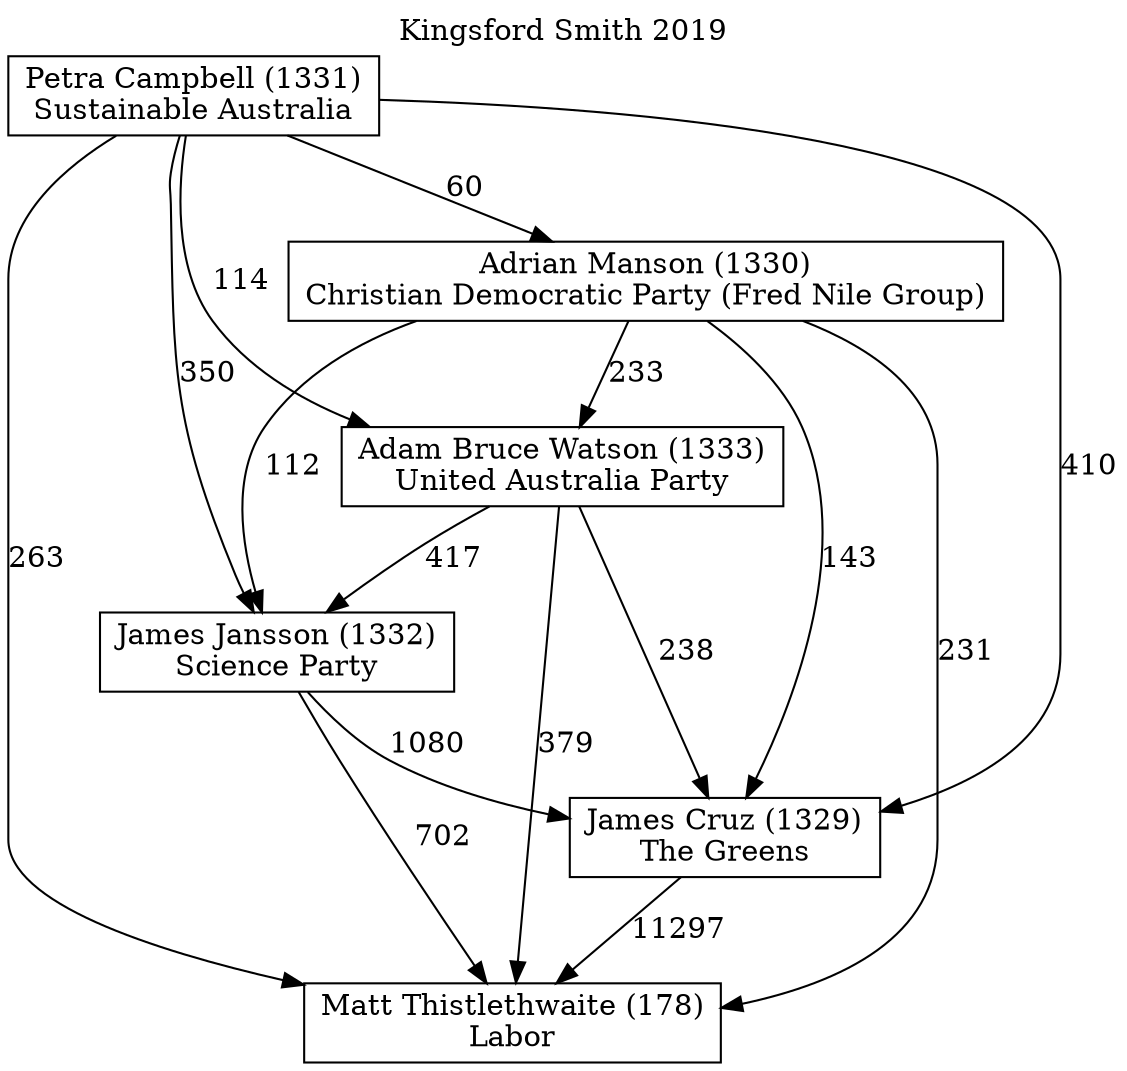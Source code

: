 // House preference flow
digraph "Matt Thistlethwaite (178)_Kingsford Smith_2019" {
	graph [label="Kingsford Smith 2019" labelloc=t mclimit=10]
	node [shape=box]
	"Matt Thistlethwaite (178)" [label="Matt Thistlethwaite (178)
Labor"]
	"James Cruz (1329)" [label="James Cruz (1329)
The Greens"]
	"James Jansson (1332)" [label="James Jansson (1332)
Science Party"]
	"Adam Bruce Watson (1333)" [label="Adam Bruce Watson (1333)
United Australia Party"]
	"Adrian Manson (1330)" [label="Adrian Manson (1330)
Christian Democratic Party (Fred Nile Group)"]
	"Petra Campbell (1331)" [label="Petra Campbell (1331)
Sustainable Australia"]
	"James Cruz (1329)" -> "Matt Thistlethwaite (178)" [label=11297]
	"James Jansson (1332)" -> "James Cruz (1329)" [label=1080]
	"Adam Bruce Watson (1333)" -> "James Jansson (1332)" [label=417]
	"Adrian Manson (1330)" -> "Adam Bruce Watson (1333)" [label=233]
	"Petra Campbell (1331)" -> "Adrian Manson (1330)" [label=60]
	"James Jansson (1332)" -> "Matt Thistlethwaite (178)" [label=702]
	"Adam Bruce Watson (1333)" -> "Matt Thistlethwaite (178)" [label=379]
	"Adrian Manson (1330)" -> "Matt Thistlethwaite (178)" [label=231]
	"Petra Campbell (1331)" -> "Matt Thistlethwaite (178)" [label=263]
	"Petra Campbell (1331)" -> "Adam Bruce Watson (1333)" [label=114]
	"Adrian Manson (1330)" -> "James Jansson (1332)" [label=112]
	"Petra Campbell (1331)" -> "James Jansson (1332)" [label=350]
	"Adam Bruce Watson (1333)" -> "James Cruz (1329)" [label=238]
	"Adrian Manson (1330)" -> "James Cruz (1329)" [label=143]
	"Petra Campbell (1331)" -> "James Cruz (1329)" [label=410]
}
